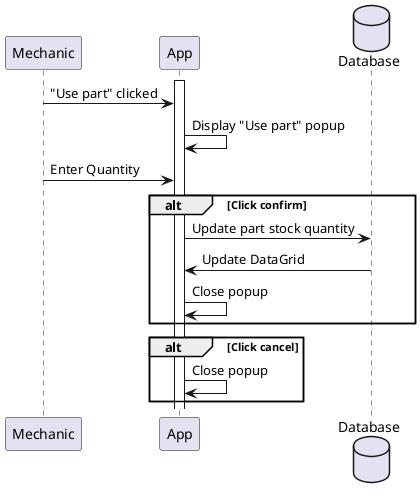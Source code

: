 @startuml
participant Mechanic as a
participant App as b
database Database as c
activate b
a -> b : "Use part" clicked
b -> b : Display "Use part" popup
a -> b: Enter Quantity

alt Click confirm
b -> c : Update part stock quantity
c -> b : Update DataGrid
b -> b : Close popup
end

alt Click cancel
b -> b : Close popup
end
@enduml
